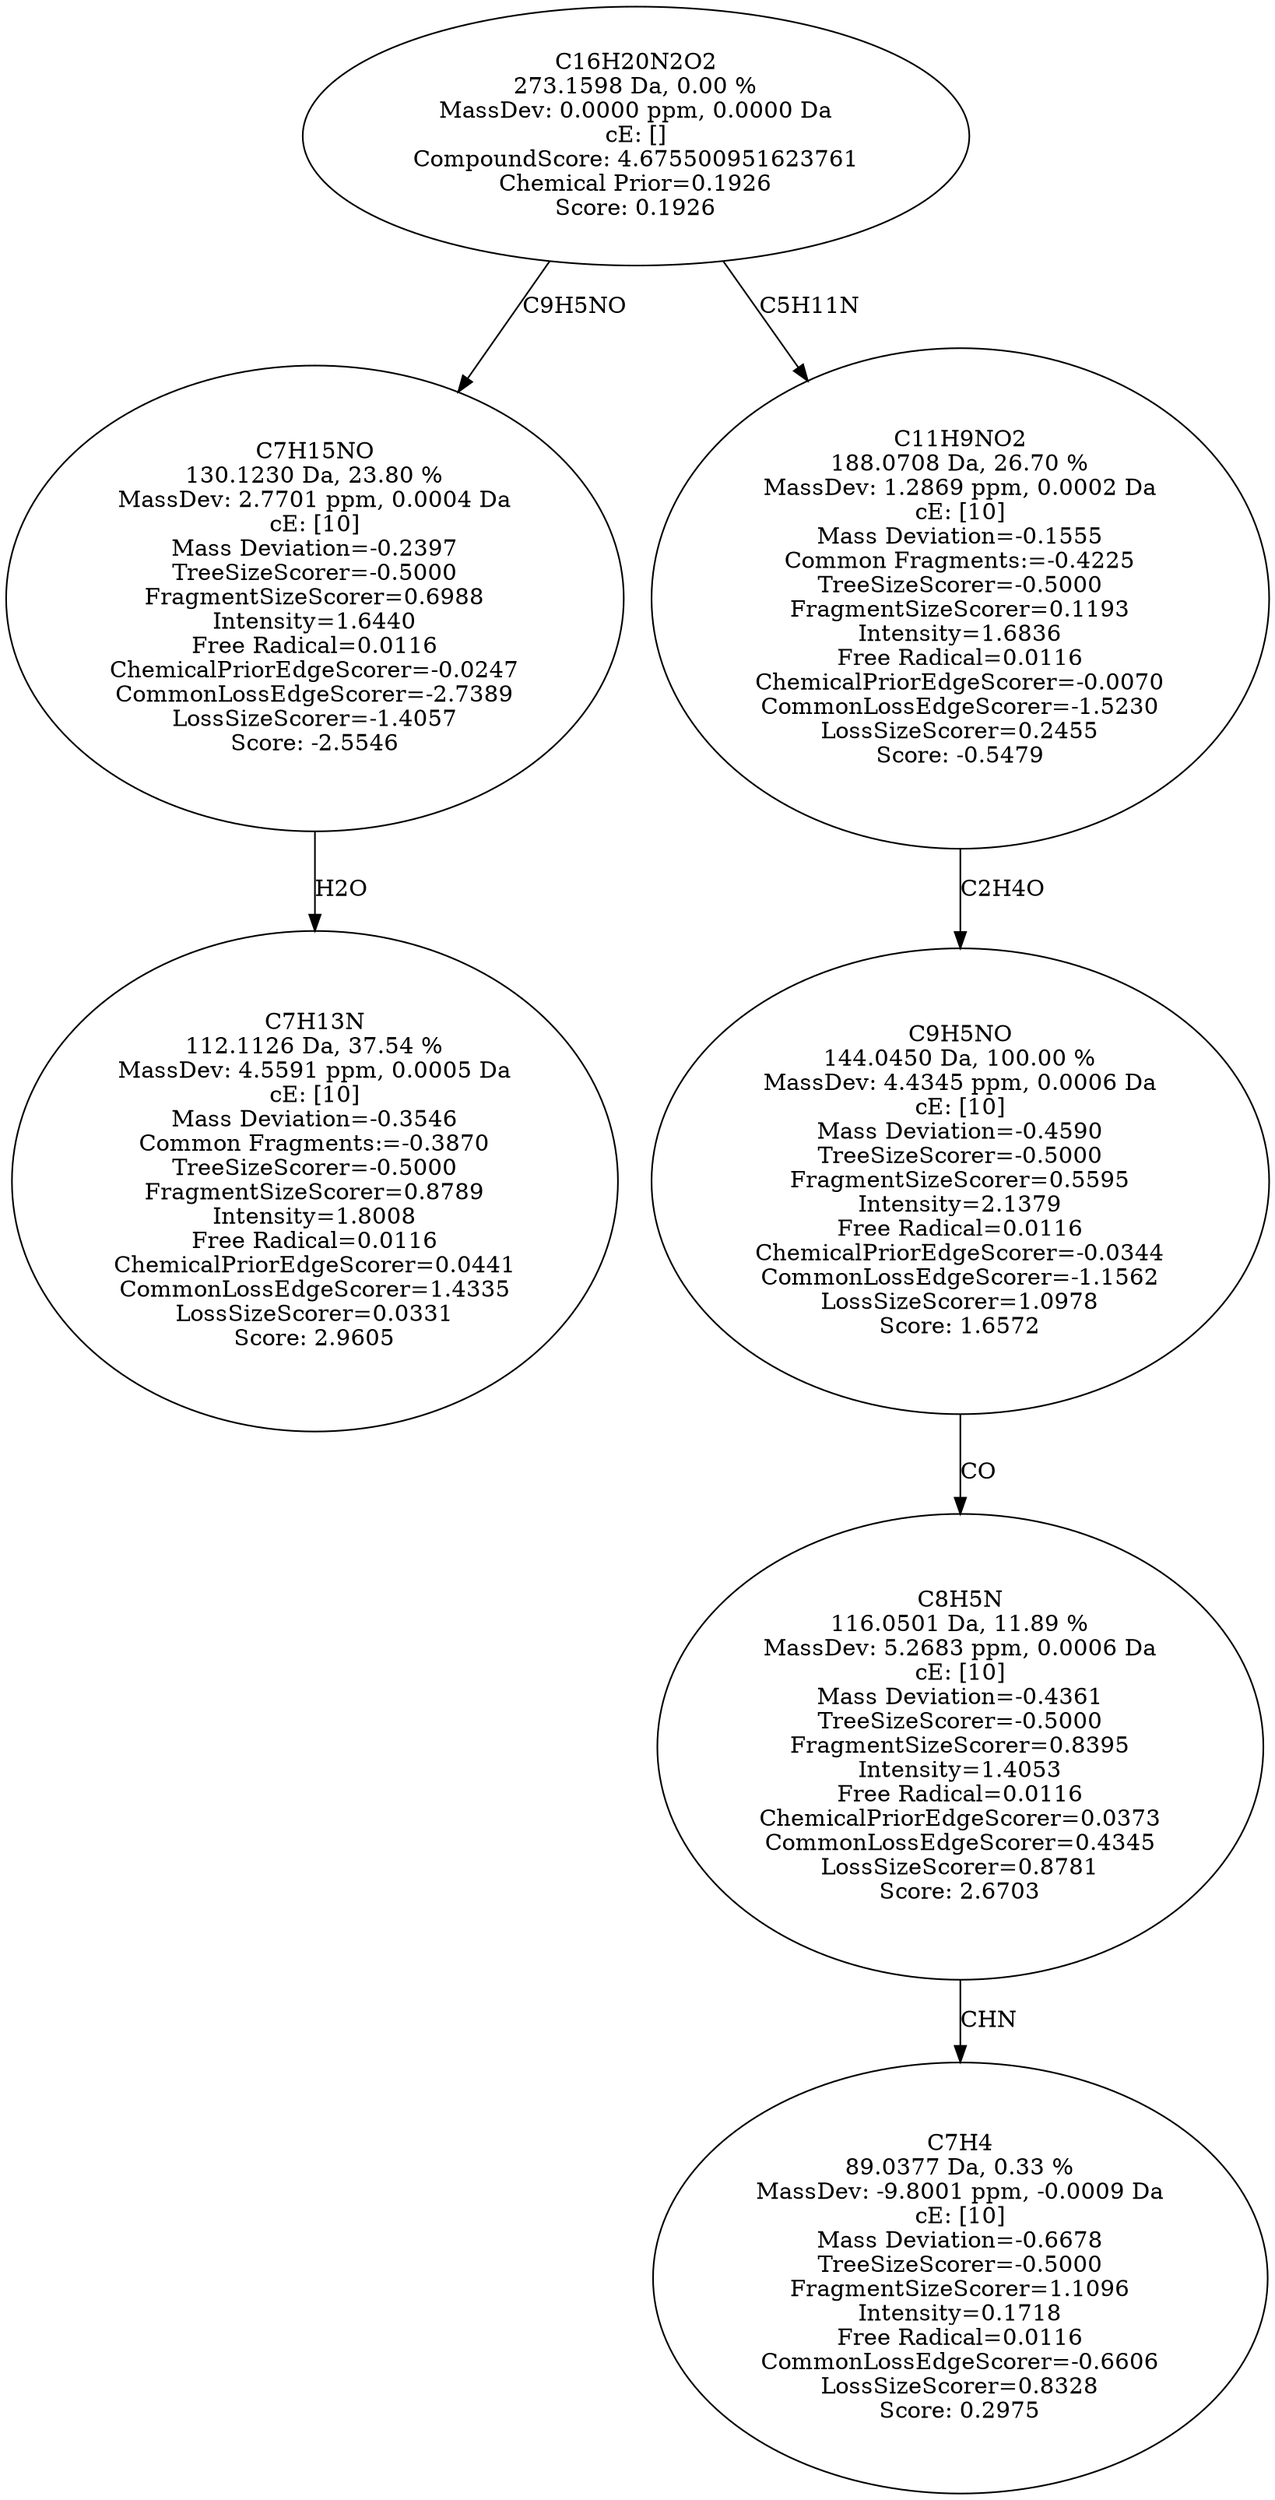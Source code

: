 strict digraph {
v1 [label="C7H13N\n112.1126 Da, 37.54 %\nMassDev: 4.5591 ppm, 0.0005 Da\ncE: [10]\nMass Deviation=-0.3546\nCommon Fragments:=-0.3870\nTreeSizeScorer=-0.5000\nFragmentSizeScorer=0.8789\nIntensity=1.8008\nFree Radical=0.0116\nChemicalPriorEdgeScorer=0.0441\nCommonLossEdgeScorer=1.4335\nLossSizeScorer=0.0331\nScore: 2.9605"];
v2 [label="C7H15NO\n130.1230 Da, 23.80 %\nMassDev: 2.7701 ppm, 0.0004 Da\ncE: [10]\nMass Deviation=-0.2397\nTreeSizeScorer=-0.5000\nFragmentSizeScorer=0.6988\nIntensity=1.6440\nFree Radical=0.0116\nChemicalPriorEdgeScorer=-0.0247\nCommonLossEdgeScorer=-2.7389\nLossSizeScorer=-1.4057\nScore: -2.5546"];
v3 [label="C7H4\n89.0377 Da, 0.33 %\nMassDev: -9.8001 ppm, -0.0009 Da\ncE: [10]\nMass Deviation=-0.6678\nTreeSizeScorer=-0.5000\nFragmentSizeScorer=1.1096\nIntensity=0.1718\nFree Radical=0.0116\nCommonLossEdgeScorer=-0.6606\nLossSizeScorer=0.8328\nScore: 0.2975"];
v4 [label="C8H5N\n116.0501 Da, 11.89 %\nMassDev: 5.2683 ppm, 0.0006 Da\ncE: [10]\nMass Deviation=-0.4361\nTreeSizeScorer=-0.5000\nFragmentSizeScorer=0.8395\nIntensity=1.4053\nFree Radical=0.0116\nChemicalPriorEdgeScorer=0.0373\nCommonLossEdgeScorer=0.4345\nLossSizeScorer=0.8781\nScore: 2.6703"];
v5 [label="C9H5NO\n144.0450 Da, 100.00 %\nMassDev: 4.4345 ppm, 0.0006 Da\ncE: [10]\nMass Deviation=-0.4590\nTreeSizeScorer=-0.5000\nFragmentSizeScorer=0.5595\nIntensity=2.1379\nFree Radical=0.0116\nChemicalPriorEdgeScorer=-0.0344\nCommonLossEdgeScorer=-1.1562\nLossSizeScorer=1.0978\nScore: 1.6572"];
v6 [label="C11H9NO2\n188.0708 Da, 26.70 %\nMassDev: 1.2869 ppm, 0.0002 Da\ncE: [10]\nMass Deviation=-0.1555\nCommon Fragments:=-0.4225\nTreeSizeScorer=-0.5000\nFragmentSizeScorer=0.1193\nIntensity=1.6836\nFree Radical=0.0116\nChemicalPriorEdgeScorer=-0.0070\nCommonLossEdgeScorer=-1.5230\nLossSizeScorer=0.2455\nScore: -0.5479"];
v7 [label="C16H20N2O2\n273.1598 Da, 0.00 %\nMassDev: 0.0000 ppm, 0.0000 Da\ncE: []\nCompoundScore: 4.675500951623761\nChemical Prior=0.1926\nScore: 0.1926"];
v2 -> v1 [label="H2O"];
v7 -> v2 [label="C9H5NO"];
v4 -> v3 [label="CHN"];
v5 -> v4 [label="CO"];
v6 -> v5 [label="C2H4O"];
v7 -> v6 [label="C5H11N"];
}